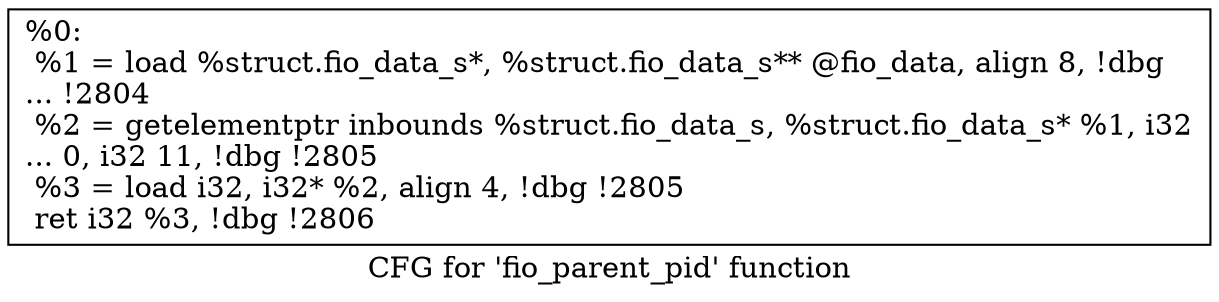 digraph "CFG for 'fio_parent_pid' function" {
	label="CFG for 'fio_parent_pid' function";

	Node0x55685153e9e0 [shape=record,label="{%0:\l  %1 = load %struct.fio_data_s*, %struct.fio_data_s** @fio_data, align 8, !dbg\l... !2804\l  %2 = getelementptr inbounds %struct.fio_data_s, %struct.fio_data_s* %1, i32\l... 0, i32 11, !dbg !2805\l  %3 = load i32, i32* %2, align 4, !dbg !2805\l  ret i32 %3, !dbg !2806\l}"];
}
